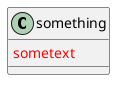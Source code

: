 {
  "sha1": "jsutc7nqdfr4nxny0dufb0u44zdcdvw",
  "insertion": {
    "when": "2024-06-03T18:59:32.199Z",
    "url": "http://forum.plantuml.net/6933/macro-arguments-cascading-into-calls-to-other-macros",
    "user": "plantuml@gmail.com"
  }
}
@startuml
!define FOO(c, i) <color:c>i</color>
!define BAR(color) FOO(color, sometext)
class something {
	BAR(Red)
}
@enduml
